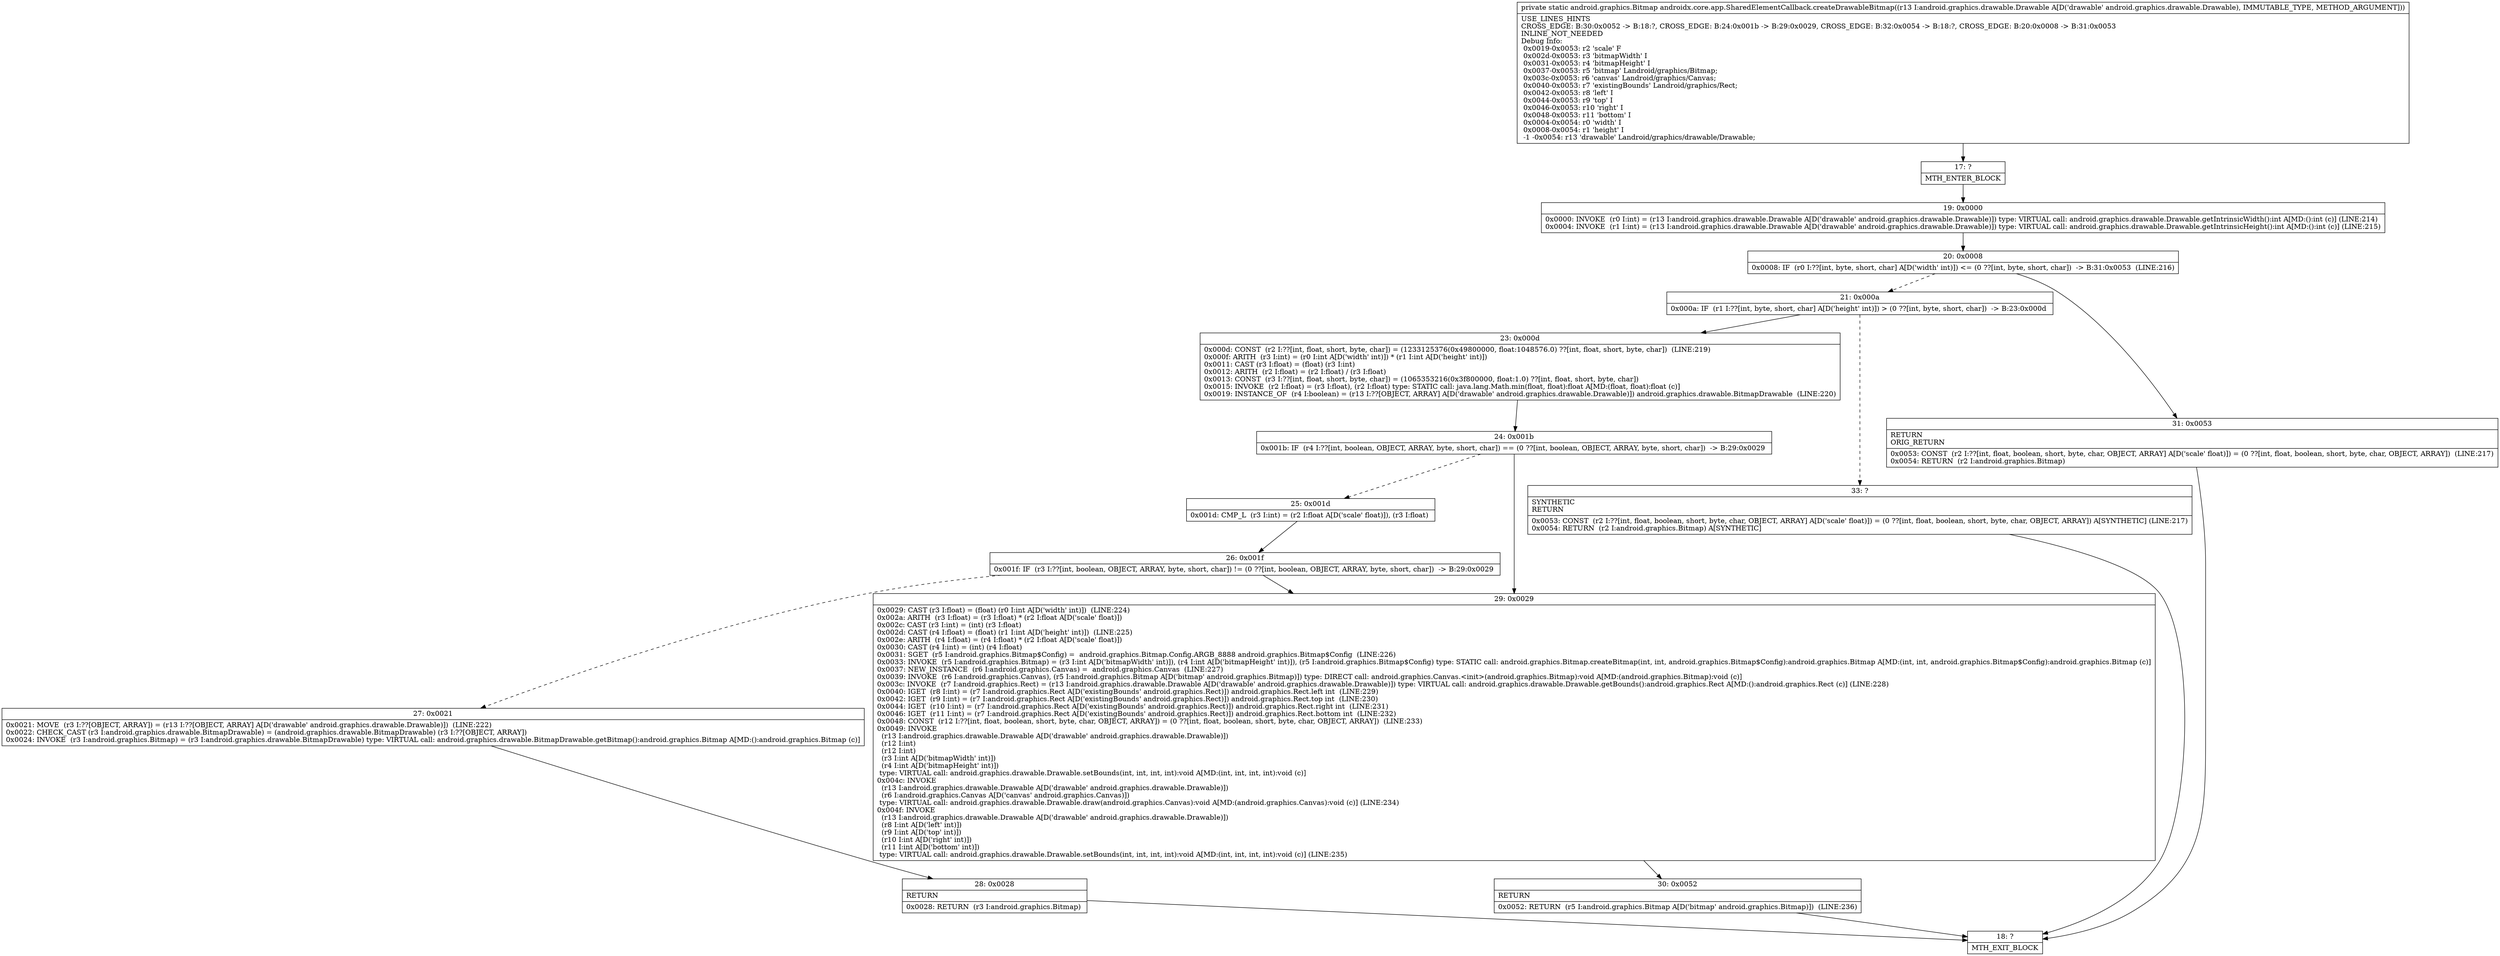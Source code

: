 digraph "CFG forandroidx.core.app.SharedElementCallback.createDrawableBitmap(Landroid\/graphics\/drawable\/Drawable;)Landroid\/graphics\/Bitmap;" {
Node_17 [shape=record,label="{17\:\ ?|MTH_ENTER_BLOCK\l}"];
Node_19 [shape=record,label="{19\:\ 0x0000|0x0000: INVOKE  (r0 I:int) = (r13 I:android.graphics.drawable.Drawable A[D('drawable' android.graphics.drawable.Drawable)]) type: VIRTUAL call: android.graphics.drawable.Drawable.getIntrinsicWidth():int A[MD:():int (c)] (LINE:214)\l0x0004: INVOKE  (r1 I:int) = (r13 I:android.graphics.drawable.Drawable A[D('drawable' android.graphics.drawable.Drawable)]) type: VIRTUAL call: android.graphics.drawable.Drawable.getIntrinsicHeight():int A[MD:():int (c)] (LINE:215)\l}"];
Node_20 [shape=record,label="{20\:\ 0x0008|0x0008: IF  (r0 I:??[int, byte, short, char] A[D('width' int)]) \<= (0 ??[int, byte, short, char])  \-\> B:31:0x0053  (LINE:216)\l}"];
Node_21 [shape=record,label="{21\:\ 0x000a|0x000a: IF  (r1 I:??[int, byte, short, char] A[D('height' int)]) \> (0 ??[int, byte, short, char])  \-\> B:23:0x000d \l}"];
Node_23 [shape=record,label="{23\:\ 0x000d|0x000d: CONST  (r2 I:??[int, float, short, byte, char]) = (1233125376(0x49800000, float:1048576.0) ??[int, float, short, byte, char])  (LINE:219)\l0x000f: ARITH  (r3 I:int) = (r0 I:int A[D('width' int)]) * (r1 I:int A[D('height' int)]) \l0x0011: CAST (r3 I:float) = (float) (r3 I:int) \l0x0012: ARITH  (r2 I:float) = (r2 I:float) \/ (r3 I:float) \l0x0013: CONST  (r3 I:??[int, float, short, byte, char]) = (1065353216(0x3f800000, float:1.0) ??[int, float, short, byte, char]) \l0x0015: INVOKE  (r2 I:float) = (r3 I:float), (r2 I:float) type: STATIC call: java.lang.Math.min(float, float):float A[MD:(float, float):float (c)]\l0x0019: INSTANCE_OF  (r4 I:boolean) = (r13 I:??[OBJECT, ARRAY] A[D('drawable' android.graphics.drawable.Drawable)]) android.graphics.drawable.BitmapDrawable  (LINE:220)\l}"];
Node_24 [shape=record,label="{24\:\ 0x001b|0x001b: IF  (r4 I:??[int, boolean, OBJECT, ARRAY, byte, short, char]) == (0 ??[int, boolean, OBJECT, ARRAY, byte, short, char])  \-\> B:29:0x0029 \l}"];
Node_25 [shape=record,label="{25\:\ 0x001d|0x001d: CMP_L  (r3 I:int) = (r2 I:float A[D('scale' float)]), (r3 I:float) \l}"];
Node_26 [shape=record,label="{26\:\ 0x001f|0x001f: IF  (r3 I:??[int, boolean, OBJECT, ARRAY, byte, short, char]) != (0 ??[int, boolean, OBJECT, ARRAY, byte, short, char])  \-\> B:29:0x0029 \l}"];
Node_27 [shape=record,label="{27\:\ 0x0021|0x0021: MOVE  (r3 I:??[OBJECT, ARRAY]) = (r13 I:??[OBJECT, ARRAY] A[D('drawable' android.graphics.drawable.Drawable)])  (LINE:222)\l0x0022: CHECK_CAST (r3 I:android.graphics.drawable.BitmapDrawable) = (android.graphics.drawable.BitmapDrawable) (r3 I:??[OBJECT, ARRAY]) \l0x0024: INVOKE  (r3 I:android.graphics.Bitmap) = (r3 I:android.graphics.drawable.BitmapDrawable) type: VIRTUAL call: android.graphics.drawable.BitmapDrawable.getBitmap():android.graphics.Bitmap A[MD:():android.graphics.Bitmap (c)]\l}"];
Node_28 [shape=record,label="{28\:\ 0x0028|RETURN\l|0x0028: RETURN  (r3 I:android.graphics.Bitmap) \l}"];
Node_18 [shape=record,label="{18\:\ ?|MTH_EXIT_BLOCK\l}"];
Node_29 [shape=record,label="{29\:\ 0x0029|0x0029: CAST (r3 I:float) = (float) (r0 I:int A[D('width' int)])  (LINE:224)\l0x002a: ARITH  (r3 I:float) = (r3 I:float) * (r2 I:float A[D('scale' float)]) \l0x002c: CAST (r3 I:int) = (int) (r3 I:float) \l0x002d: CAST (r4 I:float) = (float) (r1 I:int A[D('height' int)])  (LINE:225)\l0x002e: ARITH  (r4 I:float) = (r4 I:float) * (r2 I:float A[D('scale' float)]) \l0x0030: CAST (r4 I:int) = (int) (r4 I:float) \l0x0031: SGET  (r5 I:android.graphics.Bitmap$Config) =  android.graphics.Bitmap.Config.ARGB_8888 android.graphics.Bitmap$Config  (LINE:226)\l0x0033: INVOKE  (r5 I:android.graphics.Bitmap) = (r3 I:int A[D('bitmapWidth' int)]), (r4 I:int A[D('bitmapHeight' int)]), (r5 I:android.graphics.Bitmap$Config) type: STATIC call: android.graphics.Bitmap.createBitmap(int, int, android.graphics.Bitmap$Config):android.graphics.Bitmap A[MD:(int, int, android.graphics.Bitmap$Config):android.graphics.Bitmap (c)]\l0x0037: NEW_INSTANCE  (r6 I:android.graphics.Canvas) =  android.graphics.Canvas  (LINE:227)\l0x0039: INVOKE  (r6 I:android.graphics.Canvas), (r5 I:android.graphics.Bitmap A[D('bitmap' android.graphics.Bitmap)]) type: DIRECT call: android.graphics.Canvas.\<init\>(android.graphics.Bitmap):void A[MD:(android.graphics.Bitmap):void (c)]\l0x003c: INVOKE  (r7 I:android.graphics.Rect) = (r13 I:android.graphics.drawable.Drawable A[D('drawable' android.graphics.drawable.Drawable)]) type: VIRTUAL call: android.graphics.drawable.Drawable.getBounds():android.graphics.Rect A[MD:():android.graphics.Rect (c)] (LINE:228)\l0x0040: IGET  (r8 I:int) = (r7 I:android.graphics.Rect A[D('existingBounds' android.graphics.Rect)]) android.graphics.Rect.left int  (LINE:229)\l0x0042: IGET  (r9 I:int) = (r7 I:android.graphics.Rect A[D('existingBounds' android.graphics.Rect)]) android.graphics.Rect.top int  (LINE:230)\l0x0044: IGET  (r10 I:int) = (r7 I:android.graphics.Rect A[D('existingBounds' android.graphics.Rect)]) android.graphics.Rect.right int  (LINE:231)\l0x0046: IGET  (r11 I:int) = (r7 I:android.graphics.Rect A[D('existingBounds' android.graphics.Rect)]) android.graphics.Rect.bottom int  (LINE:232)\l0x0048: CONST  (r12 I:??[int, float, boolean, short, byte, char, OBJECT, ARRAY]) = (0 ??[int, float, boolean, short, byte, char, OBJECT, ARRAY])  (LINE:233)\l0x0049: INVOKE  \l  (r13 I:android.graphics.drawable.Drawable A[D('drawable' android.graphics.drawable.Drawable)])\l  (r12 I:int)\l  (r12 I:int)\l  (r3 I:int A[D('bitmapWidth' int)])\l  (r4 I:int A[D('bitmapHeight' int)])\l type: VIRTUAL call: android.graphics.drawable.Drawable.setBounds(int, int, int, int):void A[MD:(int, int, int, int):void (c)]\l0x004c: INVOKE  \l  (r13 I:android.graphics.drawable.Drawable A[D('drawable' android.graphics.drawable.Drawable)])\l  (r6 I:android.graphics.Canvas A[D('canvas' android.graphics.Canvas)])\l type: VIRTUAL call: android.graphics.drawable.Drawable.draw(android.graphics.Canvas):void A[MD:(android.graphics.Canvas):void (c)] (LINE:234)\l0x004f: INVOKE  \l  (r13 I:android.graphics.drawable.Drawable A[D('drawable' android.graphics.drawable.Drawable)])\l  (r8 I:int A[D('left' int)])\l  (r9 I:int A[D('top' int)])\l  (r10 I:int A[D('right' int)])\l  (r11 I:int A[D('bottom' int)])\l type: VIRTUAL call: android.graphics.drawable.Drawable.setBounds(int, int, int, int):void A[MD:(int, int, int, int):void (c)] (LINE:235)\l}"];
Node_30 [shape=record,label="{30\:\ 0x0052|RETURN\l|0x0052: RETURN  (r5 I:android.graphics.Bitmap A[D('bitmap' android.graphics.Bitmap)])  (LINE:236)\l}"];
Node_33 [shape=record,label="{33\:\ ?|SYNTHETIC\lRETURN\l|0x0053: CONST  (r2 I:??[int, float, boolean, short, byte, char, OBJECT, ARRAY] A[D('scale' float)]) = (0 ??[int, float, boolean, short, byte, char, OBJECT, ARRAY]) A[SYNTHETIC] (LINE:217)\l0x0054: RETURN  (r2 I:android.graphics.Bitmap) A[SYNTHETIC]\l}"];
Node_31 [shape=record,label="{31\:\ 0x0053|RETURN\lORIG_RETURN\l|0x0053: CONST  (r2 I:??[int, float, boolean, short, byte, char, OBJECT, ARRAY] A[D('scale' float)]) = (0 ??[int, float, boolean, short, byte, char, OBJECT, ARRAY])  (LINE:217)\l0x0054: RETURN  (r2 I:android.graphics.Bitmap) \l}"];
MethodNode[shape=record,label="{private static android.graphics.Bitmap androidx.core.app.SharedElementCallback.createDrawableBitmap((r13 I:android.graphics.drawable.Drawable A[D('drawable' android.graphics.drawable.Drawable), IMMUTABLE_TYPE, METHOD_ARGUMENT]))  | USE_LINES_HINTS\lCROSS_EDGE: B:30:0x0052 \-\> B:18:?, CROSS_EDGE: B:24:0x001b \-\> B:29:0x0029, CROSS_EDGE: B:32:0x0054 \-\> B:18:?, CROSS_EDGE: B:20:0x0008 \-\> B:31:0x0053\lINLINE_NOT_NEEDED\lDebug Info:\l  0x0019\-0x0053: r2 'scale' F\l  0x002d\-0x0053: r3 'bitmapWidth' I\l  0x0031\-0x0053: r4 'bitmapHeight' I\l  0x0037\-0x0053: r5 'bitmap' Landroid\/graphics\/Bitmap;\l  0x003c\-0x0053: r6 'canvas' Landroid\/graphics\/Canvas;\l  0x0040\-0x0053: r7 'existingBounds' Landroid\/graphics\/Rect;\l  0x0042\-0x0053: r8 'left' I\l  0x0044\-0x0053: r9 'top' I\l  0x0046\-0x0053: r10 'right' I\l  0x0048\-0x0053: r11 'bottom' I\l  0x0004\-0x0054: r0 'width' I\l  0x0008\-0x0054: r1 'height' I\l  \-1 \-0x0054: r13 'drawable' Landroid\/graphics\/drawable\/Drawable;\l}"];
MethodNode -> Node_17;Node_17 -> Node_19;
Node_19 -> Node_20;
Node_20 -> Node_21[style=dashed];
Node_20 -> Node_31;
Node_21 -> Node_23;
Node_21 -> Node_33[style=dashed];
Node_23 -> Node_24;
Node_24 -> Node_25[style=dashed];
Node_24 -> Node_29;
Node_25 -> Node_26;
Node_26 -> Node_27[style=dashed];
Node_26 -> Node_29;
Node_27 -> Node_28;
Node_28 -> Node_18;
Node_29 -> Node_30;
Node_30 -> Node_18;
Node_33 -> Node_18;
Node_31 -> Node_18;
}

